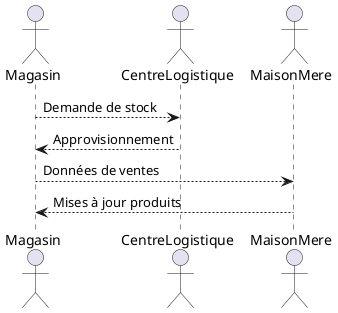 @startuml vueprocessus
actor Magasin
actor CentreLogistique
actor MaisonMere

Magasin --> CentreLogistique : Demande de stock
CentreLogistique --> Magasin : Approvisionnement
Magasin --> MaisonMere : Données de ventes
MaisonMere --> Magasin : Mises à jour produits
@enduml